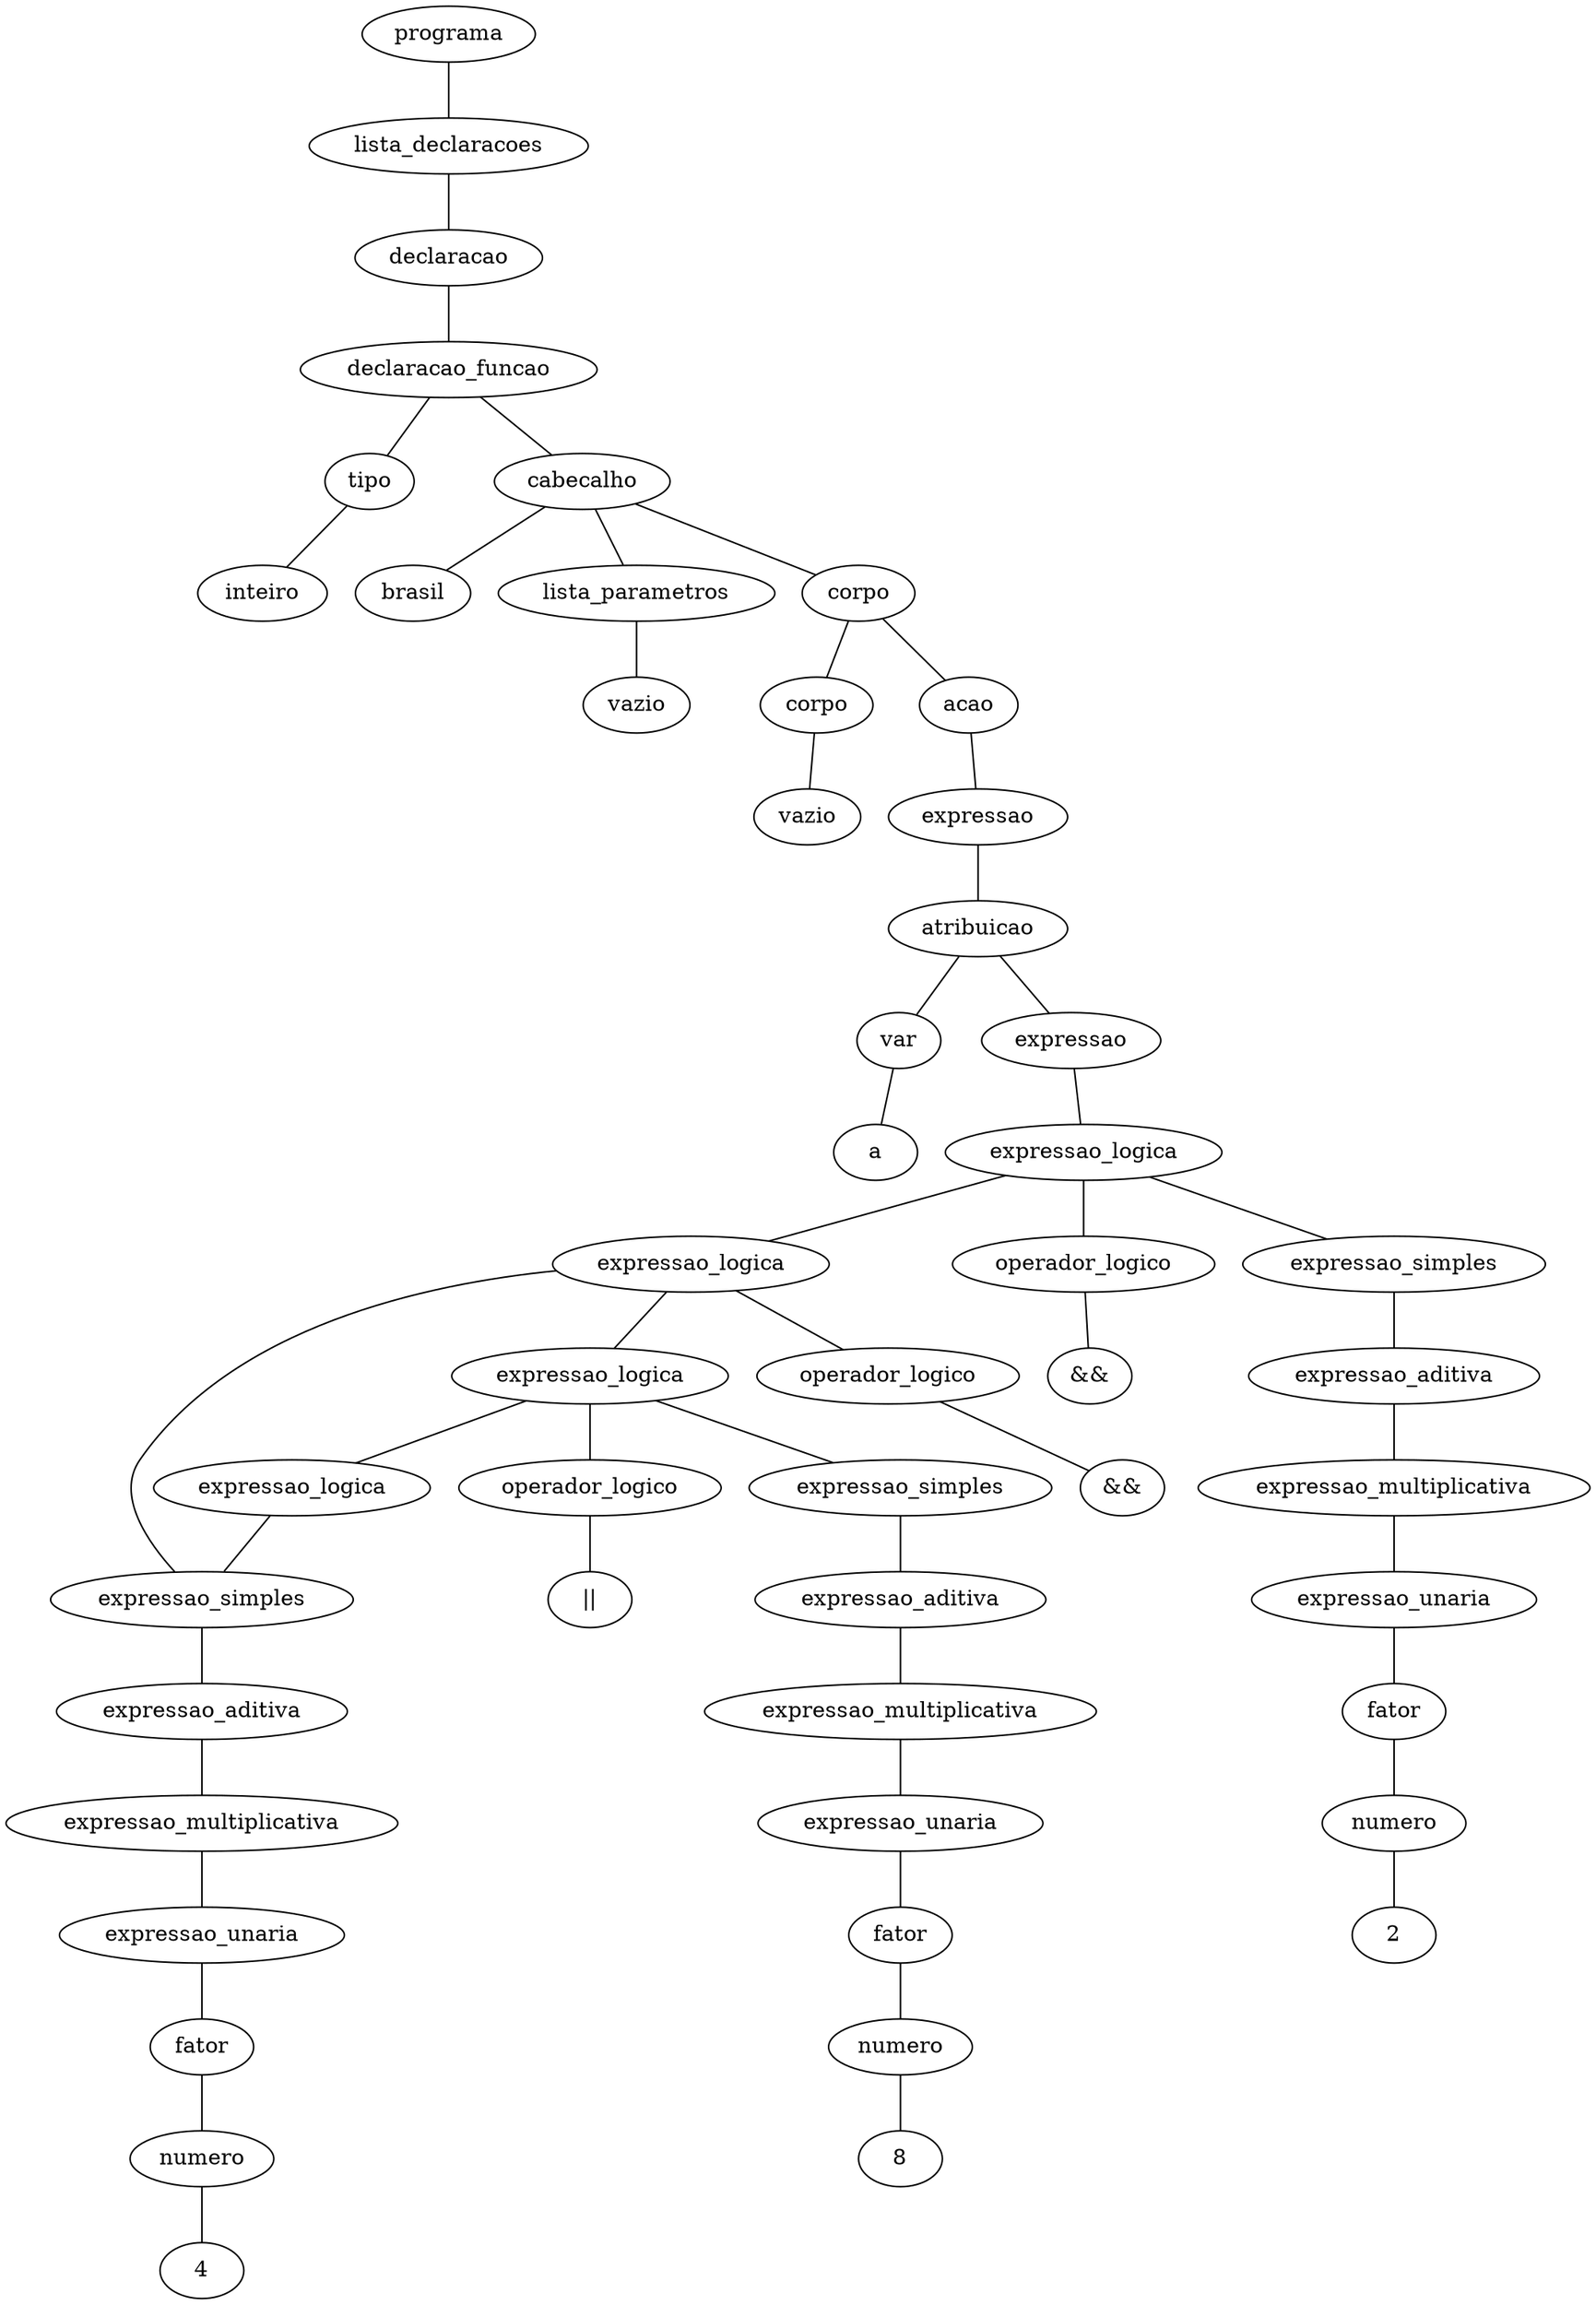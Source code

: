 strict graph G {
	programa1 [label=programa]
	lista_declaracoes2 [label=lista_declaracoes]
	programa1 -- lista_declaracoes2
	lista_declaracoes2 [label=lista_declaracoes]
	declaracao3 [label=declaracao]
	lista_declaracoes2 -- declaracao3
	declaracao3 [label=declaracao]
	declaracao_funcao4 [label=declaracao_funcao]
	declaracao3 -- declaracao_funcao4
	declaracao_funcao4 [label=declaracao_funcao]
	tipo5 [label=tipo]
	declaracao_funcao4 -- tipo5
	inteiro5 [label=inteiro]
	tipo5 -- inteiro5
	tipo5 [label=tipo]
	cabecalho6 [label=cabecalho]
	declaracao_funcao4 -- cabecalho6
	brasil6 [label=brasil]
	cabecalho6 -- brasil6
	cabecalho6 [label=cabecalho]
	lista_parametros7 [label=lista_parametros]
	cabecalho6 -- lista_parametros7
	lista_parametros7 [label=lista_parametros]
	vazio8 [label=vazio]
	lista_parametros7 -- vazio8
	vazio8 [label=vazio]
	corpo8 [label=corpo]
	cabecalho6 -- corpo8
	corpo8 [label=corpo]
	corpo9 [label=corpo]
	corpo8 -- corpo9
	corpo9 [label=corpo]
	vazio10 [label=vazio]
	corpo9 -- vazio10
	vazio10 [label=vazio]
	acao10 [label=acao]
	corpo8 -- acao10
	acao10 [label=acao]
	expressao11 [label=expressao]
	acao10 -- expressao11
	expressao11 [label=expressao]
	atribuicao12 [label=atribuicao]
	expressao11 -- atribuicao12
	atribuicao12 [label=atribuicao]
	var13 [label=var]
	atribuicao12 -- var13
	a13 [label=a]
	var13 -- a13
	var13 [label=var]
	expressao14 [label=expressao]
	atribuicao12 -- expressao14
	expressao14 [label=expressao]
	expressao_logica15 [label=expressao_logica]
	expressao14 -- expressao_logica15
	expressao_logica15 [label=expressao_logica]
	expressao_logica16 [label=expressao_logica]
	expressao_logica15 -- expressao_logica16
	expressao_logica16 [label=expressao_logica]
	expressao_logica17 [label=expressao_logica]
	expressao_logica16 -- expressao_logica17
	expressao_logica17 [label=expressao_logica]
	expressao_logica18 [label=expressao_logica]
	expressao_logica17 -- expressao_logica18
	expressao_logica18 [label=expressao_logica]
	expressao_simples19 [label=expressao_simples]
	expressao_logica18 -- expressao_simples19
	expressao_simples19 [label=expressao_simples]
	expressao_aditiva20 [label=expressao_aditiva]
	expressao_simples19 -- expressao_aditiva20
	expressao_aditiva20 [label=expressao_aditiva]
	expressao_multiplicativa21 [label=expressao_multiplicativa]
	expressao_aditiva20 -- expressao_multiplicativa21
	expressao_multiplicativa21 [label=expressao_multiplicativa]
	expressao_unaria22 [label=expressao_unaria]
	expressao_multiplicativa21 -- expressao_unaria22
	expressao_unaria22 [label=expressao_unaria]
	fator23 [label=fator]
	expressao_unaria22 -- fator23
	fator23 [label=fator]
	numero24 [label=numero]
	fator23 -- numero24
	numero24 [label=numero]
	operador_logico19 [label=operador_logico]
	expressao_logica17 -- operador_logico19
	"||19" [label="||"]
	operador_logico19 -- "||19"
	operador_logico19 [label=operador_logico]
	expressao_simples20 [label=expressao_simples]
	expressao_logica17 -- expressao_simples20
	expressao_simples20 [label=expressao_simples]
	expressao_aditiva21 [label=expressao_aditiva]
	expressao_simples20 -- expressao_aditiva21
	expressao_aditiva21 [label=expressao_aditiva]
	expressao_multiplicativa22 [label=expressao_multiplicativa]
	expressao_aditiva21 -- expressao_multiplicativa22
	expressao_multiplicativa22 [label=expressao_multiplicativa]
	expressao_unaria23 [label=expressao_unaria]
	expressao_multiplicativa22 -- expressao_unaria23
	expressao_unaria23 [label=expressao_unaria]
	fator24 [label=fator]
	expressao_unaria23 -- fator24
	fator24 [label=fator]
	numero25 [label=numero]
	fator24 -- numero25
	825 [label=8]
	numero25 -- 825
	numero25 [label=numero]
	operador_logico18 [label=operador_logico]
	expressao_logica16 -- operador_logico18
	"&&18" [label="&&"]
	operador_logico18 -- "&&18"
	operador_logico18 [label=operador_logico]
	expressao_simples19 [label=expressao_simples]
	expressao_logica16 -- expressao_simples19
	expressao_simples19 [label=expressao_simples]
	expressao_aditiva20 [label=expressao_aditiva]
	expressao_simples19 -- expressao_aditiva20
	expressao_aditiva20 [label=expressao_aditiva]
	expressao_multiplicativa21 [label=expressao_multiplicativa]
	expressao_aditiva20 -- expressao_multiplicativa21
	expressao_multiplicativa21 [label=expressao_multiplicativa]
	expressao_unaria22 [label=expressao_unaria]
	expressao_multiplicativa21 -- expressao_unaria22
	expressao_unaria22 [label=expressao_unaria]
	fator23 [label=fator]
	expressao_unaria22 -- fator23
	fator23 [label=fator]
	numero24 [label=numero]
	fator23 -- numero24
	424 [label=4]
	numero24 -- 424
	numero24 [label=numero]
	operador_logico17 [label=operador_logico]
	expressao_logica15 -- operador_logico17
	"&&17" [label="&&"]
	operador_logico17 -- "&&17"
	operador_logico17 [label=operador_logico]
	expressao_simples18 [label=expressao_simples]
	expressao_logica15 -- expressao_simples18
	expressao_simples18 [label=expressao_simples]
	expressao_aditiva19 [label=expressao_aditiva]
	expressao_simples18 -- expressao_aditiva19
	expressao_aditiva19 [label=expressao_aditiva]
	expressao_multiplicativa20 [label=expressao_multiplicativa]
	expressao_aditiva19 -- expressao_multiplicativa20
	expressao_multiplicativa20 [label=expressao_multiplicativa]
	expressao_unaria21 [label=expressao_unaria]
	expressao_multiplicativa20 -- expressao_unaria21
	expressao_unaria21 [label=expressao_unaria]
	fator22 [label=fator]
	expressao_unaria21 -- fator22
	fator22 [label=fator]
	numero23 [label=numero]
	fator22 -- numero23
	223 [label=2]
	numero23 -- 223
	numero23 [label=numero]
}
